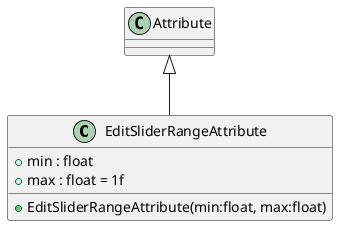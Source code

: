 @startuml
class EditSliderRangeAttribute {
    + min : float
    + max : float = 1f
    + EditSliderRangeAttribute(min:float, max:float)
}
Attribute <|-- EditSliderRangeAttribute
@enduml
